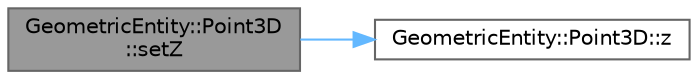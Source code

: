 digraph "GeometricEntity::Point3D::setZ"
{
 // LATEX_PDF_SIZE
  bgcolor="transparent";
  edge [fontname=Helvetica,fontsize=10,labelfontname=Helvetica,labelfontsize=10];
  node [fontname=Helvetica,fontsize=10,shape=box,height=0.2,width=0.4];
  rankdir="LR";
  Node1 [id="Node000001",label="GeometricEntity::Point3D\l::setZ",height=0.2,width=0.4,color="gray40", fillcolor="grey60", style="filled", fontcolor="black",tooltip=" "];
  Node1 -> Node2 [id="edge1_Node000001_Node000002",color="steelblue1",style="solid",tooltip=" "];
  Node2 [id="Node000002",label="GeometricEntity::Point3D::z",height=0.2,width=0.4,color="grey40", fillcolor="white", style="filled",URL="$class_geometric_entity_1_1_point3_d.html#a91a57463df256423528670a73703c261",tooltip=" "];
}
